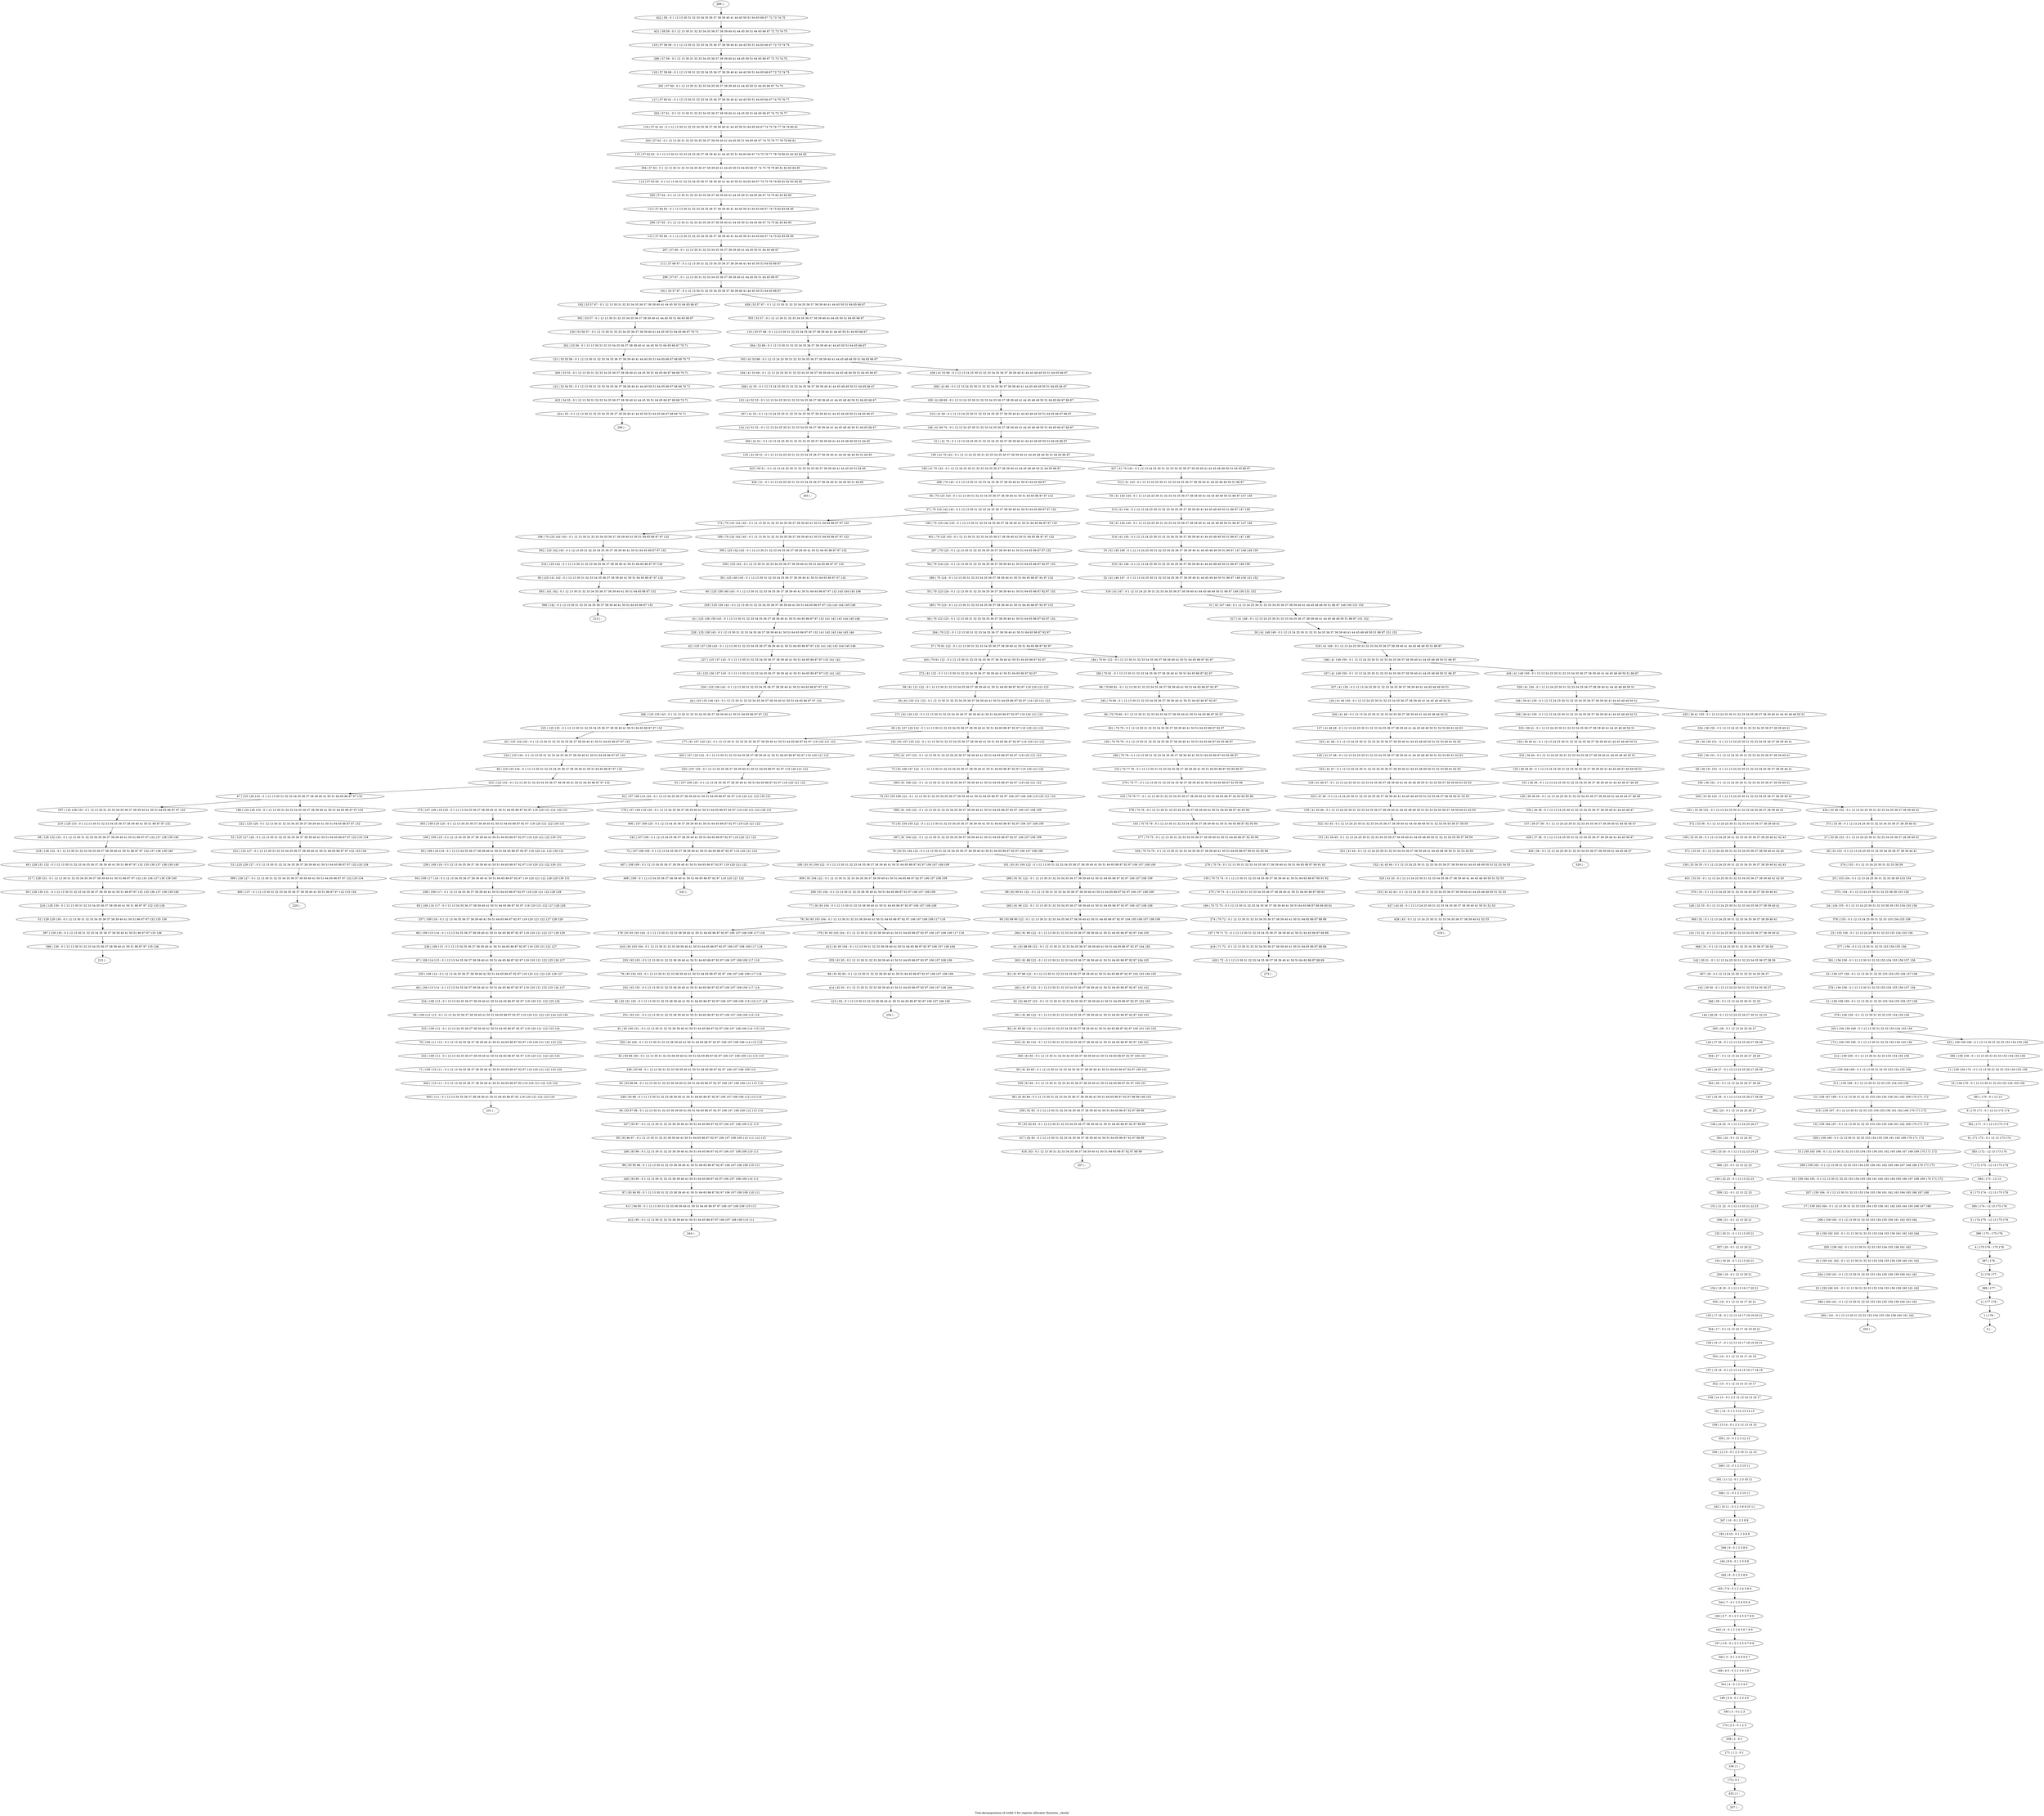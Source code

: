 digraph G {
graph [label="Tree-decomposition of width 3 for register allocator (function _check)"]
0[label="0 | : "];
1[label="1 | 178 : "];
2[label="2 | 177 178 : "];
3[label="3 | 176 177 : "];
4[label="4 | 175 176 : 175 176 "];
5[label="5 | 174 175 : 12 13 175 176 "];
6[label="6 | 173 174 : 12 13 175 176 "];
7[label="7 | 172 173 : 12 13 173 174 "];
8[label="8 | 171 172 : 0 1 12 13 173 174 "];
9[label="9 | 170 171 : 0 1 12 13 173 174 "];
10[label="10 | 156 170 : 0 1 12 13 30 31 32 33 153 154 155 156 "];
11[label="11 | 156 159 170 : 0 1 12 13 30 31 32 33 153 154 155 156 "];
12[label="12 | 159 168 169 : 0 1 12 13 30 31 32 33 153 154 155 156 "];
13[label="13 | 159 167 168 : 0 1 12 13 30 31 32 33 153 154 155 156 161 162 169 170 171 172 "];
14[label="14 | 159 166 167 : 0 1 12 13 30 31 32 33 153 154 155 156 161 162 169 170 171 172 "];
15[label="15 | 159 165 166 : 0 1 12 13 30 31 32 33 153 154 155 156 161 162 165 166 167 168 169 170 171 172 "];
16[label="16 | 159 164 165 : 0 1 12 13 30 31 32 33 153 154 155 156 161 162 163 164 165 166 167 168 169 170 171 172 "];
17[label="17 | 159 163 164 : 0 1 12 13 30 31 32 33 153 154 155 156 161 162 163 164 165 166 167 168 "];
18[label="18 | 159 162 163 : 0 1 12 13 30 31 32 33 153 154 155 156 161 162 163 164 "];
19[label="19 | 159 161 162 : 0 1 12 13 30 31 32 33 153 154 155 156 159 160 161 162 "];
20[label="20 | 159 160 161 : 0 1 12 13 30 31 32 33 153 154 155 156 159 160 161 162 "];
21[label="21 | 156 158 159 : 0 1 12 13 30 31 32 33 153 154 155 156 157 158 "];
22[label="22 | 156 157 158 : 0 1 12 13 30 31 32 33 153 154 155 156 157 158 "];
23[label="23 | 155 156 : 0 1 12 13 24 25 30 31 32 33 153 154 155 156 "];
24[label="24 | 154 155 : 0 1 12 13 24 25 30 31 32 33 38 39 153 154 155 156 "];
25[label="25 | 153 154 : 0 1 12 13 24 25 30 31 32 33 38 39 153 154 "];
26[label="26 | 33 153 : 0 1 12 13 24 25 30 31 32 33 34 35 36 37 38 39 40 41 "];
27[label="27 | 33 36 153 : 0 1 12 13 24 25 30 31 32 33 34 35 36 37 38 39 40 41 "];
28[label="28 | 36 151 152 : 0 1 12 13 24 25 30 31 32 33 34 35 36 37 38 39 40 41 "];
29[label="29 | 36 150 151 : 0 1 12 13 24 25 30 31 32 33 34 35 36 37 38 39 40 41 "];
30[label="30 | 41 148 149 : 0 1 12 13 24 25 30 31 32 33 34 35 36 37 38 39 40 41 44 45 48 49 50 51 86 87 151 152 "];
31[label="31 | 41 147 148 : 0 1 12 13 24 25 30 31 32 33 34 35 36 37 38 39 40 41 44 45 48 49 50 51 86 87 149 150 151 152 "];
32[label="32 | 41 146 147 : 0 1 12 13 24 25 30 31 32 33 34 35 36 37 38 39 40 41 44 45 48 49 50 51 86 87 149 150 151 152 "];
33[label="33 | 41 145 146 : 0 1 12 13 24 25 30 31 32 33 34 35 36 37 38 39 40 41 44 45 48 49 50 51 86 87 147 148 149 150 "];
34[label="34 | 41 144 145 : 0 1 12 13 24 25 30 31 32 33 34 35 36 37 38 39 40 41 44 45 48 49 50 51 86 87 147 148 "];
35[label="35 | 41 143 144 : 0 1 12 13 24 25 30 31 32 33 34 35 36 37 38 39 40 41 44 45 48 49 50 51 86 87 147 148 "];
36[label="36 | 70 125 143 : 0 1 12 13 30 31 32 33 34 35 36 37 38 39 40 41 50 51 64 65 86 87 97 132 "];
37[label="37 | 70 125 142 143 : 0 1 12 13 30 31 32 33 34 35 36 37 38 39 40 41 50 51 64 65 86 87 97 132 "];
38[label="38 | 125 141 142 : 0 1 12 13 30 31 32 33 34 35 36 37 38 39 40 41 50 51 64 65 86 87 97 132 "];
39[label="39 | 125 140 143 : 0 1 12 13 30 31 32 33 34 35 36 37 38 39 40 41 50 51 64 65 86 87 97 132 "];
40[label="40 | 125 139 140 143 : 0 1 12 13 30 31 32 33 34 35 36 37 38 39 40 41 50 51 64 65 86 87 97 132 143 144 145 146 "];
41[label="41 | 125 138 139 143 : 0 1 12 13 30 31 32 33 34 35 36 37 38 39 40 41 50 51 64 65 86 87 97 132 141 142 143 144 145 146 "];
42[label="42 | 125 137 138 143 : 0 1 12 13 30 31 32 33 34 35 36 37 38 39 40 41 50 51 64 65 86 87 97 132 141 142 143 144 145 146 "];
43[label="43 | 125 136 137 143 : 0 1 12 13 30 31 32 33 34 35 36 37 38 39 40 41 50 51 64 65 86 87 97 132 141 142 "];
44[label="44 | 125 135 136 143 : 0 1 12 13 30 31 32 33 34 35 36 37 38 39 40 41 50 51 64 65 86 87 97 132 "];
45[label="45 | 125 134 135 : 0 1 12 13 30 31 32 33 34 35 36 37 38 39 40 41 50 51 64 65 86 87 97 132 "];
46[label="46 | 125 133 134 : 0 1 12 13 30 31 32 33 34 35 36 37 38 39 40 41 50 51 64 65 86 87 97 132 "];
47[label="47 | 125 128 133 : 0 1 12 13 30 31 32 33 34 35 36 37 38 39 40 41 50 51 64 65 86 87 97 132 "];
48[label="48 | 128 132 133 : 0 1 12 13 30 31 32 33 34 35 36 37 38 39 40 41 50 51 86 87 97 132 137 138 139 140 "];
49[label="49 | 128 131 132 : 0 1 12 13 30 31 32 33 34 35 36 37 38 39 40 41 50 51 86 87 97 132 135 136 137 138 139 140 "];
50[label="50 | 128 130 131 : 0 1 12 13 30 31 32 33 34 35 36 37 38 39 40 41 50 51 86 87 97 132 135 136 137 138 139 140 "];
51[label="51 | 128 129 130 : 0 1 12 13 30 31 32 33 34 35 36 37 38 39 40 41 50 51 86 87 97 132 135 136 "];
52[label="52 | 125 127 128 : 0 1 12 13 30 31 32 33 34 35 36 37 38 39 40 41 50 51 64 65 86 87 97 132 133 134 "];
53[label="53 | 125 126 127 : 0 1 12 13 30 31 32 33 34 35 36 37 38 39 40 41 50 51 64 65 86 87 97 132 133 134 "];
54[label="54 | 70 124 125 : 0 1 12 13 30 31 32 33 34 35 36 37 38 39 40 41 50 51 64 65 86 87 92 97 132 "];
55[label="55 | 70 123 124 : 0 1 12 13 30 31 32 33 34 35 36 37 38 39 40 41 50 51 64 65 86 87 92 97 132 "];
56[label="56 | 70 122 123 : 0 1 12 13 30 31 32 33 34 35 36 37 38 39 40 41 50 51 64 65 86 87 92 97 132 "];
57[label="57 | 70 81 122 : 0 1 12 13 30 31 32 33 34 35 36 37 38 39 40 41 50 51 64 65 86 87 92 97 "];
58[label="58 | 81 121 122 : 0 1 12 13 30 31 32 33 34 35 36 37 38 39 40 41 50 51 64 65 86 87 92 97 119 120 121 122 "];
59[label="59 | 81 120 121 122 : 0 1 12 13 30 31 32 33 34 35 36 37 38 39 40 41 50 51 64 65 86 87 92 97 119 120 121 122 "];
60[label="60 | 81 107 120 122 : 0 1 12 13 30 31 32 33 34 35 36 37 38 39 40 41 50 51 64 65 86 87 92 97 119 120 121 122 "];
61[label="61 | 107 109 120 : 0 1 12 13 34 35 36 37 38 39 40 41 50 51 64 65 86 87 92 97 119 120 121 122 "];
62[label="62 | 107 109 119 120 : 0 1 12 13 34 35 36 37 38 39 40 41 50 51 64 65 86 87 92 97 119 120 121 122 130 131 "];
63[label="63 | 109 118 119 : 0 1 12 13 34 35 36 37 38 39 40 41 50 51 64 65 86 87 92 97 119 120 121 122 130 131 "];
64[label="64 | 109 117 118 : 0 1 12 13 34 35 36 37 38 39 40 41 50 51 64 65 86 87 92 97 119 120 121 122 128 129 130 131 "];
65[label="65 | 109 116 117 : 0 1 12 13 34 35 36 37 38 39 40 41 50 51 64 65 86 87 92 97 119 120 121 122 127 128 129 "];
66[label="66 | 109 115 116 : 0 1 12 13 34 35 36 37 38 39 40 41 50 51 64 65 86 87 92 97 119 120 121 122 127 128 129 "];
67[label="67 | 109 114 115 : 0 1 12 13 34 35 36 37 38 39 40 41 50 51 64 65 86 87 92 97 119 120 121 122 125 126 127 "];
68[label="68 | 109 113 114 : 0 1 12 13 34 35 36 37 38 39 40 41 50 51 64 65 86 87 92 97 119 120 121 122 125 126 127 "];
69[label="69 | 109 112 113 : 0 1 12 13 34 35 36 37 38 39 40 41 50 51 64 65 86 87 92 97 119 120 121 122 123 124 125 126 "];
70[label="70 | 109 111 112 : 0 1 12 13 34 35 36 37 38 39 40 41 50 51 64 65 86 87 92 97 119 120 121 122 123 124 "];
71[label="71 | 109 110 111 : 0 1 12 13 34 35 36 37 38 39 40 41 50 51 64 65 86 87 92 97 119 120 121 122 123 124 "];
72[label="72 | 107 108 109 : 0 1 12 13 34 35 36 37 38 39 40 41 50 51 64 65 86 87 92 97 119 120 121 122 "];
73[label="73 | 81 106 107 122 : 0 1 12 13 30 31 32 33 34 35 36 37 38 39 40 41 50 51 64 65 86 87 92 97 119 120 121 122 "];
74[label="74 | 81 105 106 122 : 0 1 12 13 30 31 32 33 34 35 36 37 38 39 40 41 50 51 64 65 86 87 92 97 106 107 108 109 119 120 121 122 "];
75[label="75 | 81 104 105 122 : 0 1 12 13 30 31 32 33 34 35 36 37 38 39 40 41 50 51 64 65 86 87 92 97 106 107 108 109 "];
76[label="76 | 81 91 104 122 : 0 1 12 13 30 31 32 33 34 35 36 37 38 39 40 41 50 51 64 65 86 87 92 97 106 107 108 109 "];
77[label="77 | 91 93 104 : 0 1 12 13 30 31 32 33 38 39 40 41 50 51 64 65 86 87 92 97 106 107 108 109 "];
78[label="78 | 91 93 103 104 : 0 1 12 13 30 31 32 33 38 39 40 41 50 51 64 65 86 87 92 97 106 107 108 109 117 118 "];
79[label="79 | 93 102 103 : 0 1 12 13 30 31 32 33 38 39 40 41 50 51 64 65 86 87 92 97 106 107 108 109 117 118 "];
80[label="80 | 93 101 102 : 0 1 12 13 30 31 32 33 38 39 40 41 50 51 64 65 86 87 92 97 106 107 108 109 115 116 117 118 "];
81[label="81 | 93 100 101 : 0 1 12 13 30 31 32 33 38 39 40 41 50 51 64 65 86 87 92 97 106 107 108 109 114 115 116 "];
82[label="82 | 93 99 100 : 0 1 12 13 30 31 32 33 38 39 40 41 50 51 64 65 86 87 92 97 106 107 108 109 114 115 116 "];
83[label="83 | 93 98 99 : 0 1 12 13 30 31 32 33 38 39 40 41 50 51 64 65 86 87 92 97 106 107 108 109 112 113 114 "];
84[label="84 | 93 97 98 : 0 1 12 13 30 31 32 33 38 39 40 41 50 51 64 65 86 87 92 97 106 107 108 109 112 113 114 "];
85[label="85 | 93 96 97 : 0 1 12 13 30 31 32 33 38 39 40 41 50 51 64 65 86 87 92 97 106 107 108 109 110 111 112 113 "];
86[label="86 | 93 95 96 : 0 1 12 13 30 31 32 33 38 39 40 41 50 51 64 65 86 87 92 97 106 107 108 109 110 111 "];
87[label="87 | 93 94 95 : 0 1 12 13 30 31 32 33 38 39 40 41 50 51 64 65 86 87 92 97 106 107 108 109 110 111 "];
88[label="88 | 91 92 93 : 0 1 12 13 30 31 32 33 38 39 40 41 50 51 64 65 86 87 92 97 106 107 108 109 "];
89[label="89 | 81 90 91 122 : 0 1 12 13 30 31 32 33 34 35 36 37 38 39 40 41 50 51 64 65 86 87 92 97 106 107 108 109 "];
90[label="90 | 81 89 90 122 : 0 1 12 13 30 31 32 33 34 35 36 37 38 39 40 41 50 51 64 65 86 87 92 97 104 105 106 107 108 109 "];
91[label="91 | 81 88 89 122 : 0 1 12 13 30 31 32 33 34 35 36 37 38 39 40 41 50 51 64 65 86 87 92 97 104 105 "];
92[label="92 | 81 87 88 122 : 0 1 12 13 30 31 32 33 34 35 36 37 38 39 40 41 50 51 64 65 86 87 92 97 102 103 104 105 "];
93[label="93 | 81 86 87 122 : 0 1 12 13 30 31 32 33 34 35 36 37 38 39 40 41 50 51 64 65 86 87 92 97 102 103 "];
94[label="94 | 81 85 86 122 : 0 1 12 13 30 31 32 33 34 35 36 37 38 39 40 41 50 51 64 65 86 87 92 97 100 101 102 103 "];
95[label="95 | 81 84 85 : 0 1 12 13 30 31 32 33 34 35 36 37 38 39 40 41 50 51 64 65 86 87 92 97 100 101 "];
96[label="96 | 81 83 84 : 0 1 12 13 30 31 32 33 34 35 36 37 38 39 40 41 50 51 64 65 86 87 92 97 98 99 100 101 "];
97[label="97 | 81 82 83 : 0 1 12 13 30 31 32 33 34 35 36 37 38 39 40 41 50 51 64 65 86 87 92 97 98 99 "];
98[label="98 | 70 80 81 : 0 1 12 13 30 31 32 33 34 35 36 37 38 39 40 41 50 51 64 65 86 87 92 97 "];
99[label="99 | 70 79 80 : 0 1 12 13 30 31 32 33 34 35 36 37 38 39 40 41 50 51 64 65 86 87 92 97 "];
100[label="100 | 70 78 79 : 0 1 12 13 30 31 32 33 34 35 36 37 38 39 40 41 50 51 64 65 86 87 92 95 96 97 "];
101[label="101 | 70 77 78 : 0 1 12 13 30 31 32 33 34 35 36 37 38 39 40 41 50 51 64 65 86 87 92 95 96 97 "];
102[label="102 | 70 76 77 : 0 1 12 13 30 31 32 33 34 35 36 37 38 39 40 41 50 51 64 65 86 87 92 93 94 95 96 "];
103[label="103 | 70 75 76 : 0 1 12 13 30 31 32 33 34 35 36 37 38 39 40 41 50 51 64 65 86 87 92 93 94 "];
104[label="104 | 70 74 75 : 0 1 12 13 30 31 32 33 34 35 36 37 38 39 40 41 50 51 64 65 86 87 90 91 92 93 94 "];
105[label="105 | 70 73 74 : 0 1 12 13 30 31 32 33 34 35 36 37 38 39 40 41 50 51 64 65 86 87 90 91 92 "];
106[label="106 | 70 72 73 : 0 1 12 13 30 31 32 33 34 35 36 37 38 39 40 41 50 51 64 65 86 87 88 89 90 91 "];
107[label="107 | 70 71 72 : 0 1 12 13 30 31 32 33 34 35 36 37 38 39 40 41 50 51 64 65 86 87 88 89 "];
108[label="108 | 41 69 70 : 0 1 12 13 24 25 30 31 32 33 34 35 36 37 38 39 40 41 44 45 48 49 50 51 64 65 66 67 86 87 "];
109[label="109 | 41 68 69 : 0 1 12 13 24 25 30 31 32 33 34 35 36 37 38 39 40 41 44 45 48 49 50 51 64 65 66 67 86 87 "];
110[label="110 | 53 57 68 : 0 1 12 13 30 31 32 33 34 35 36 37 38 39 40 41 44 45 50 51 64 65 66 67 "];
111[label="111 | 57 66 67 : 0 1 12 13 30 31 32 33 34 35 36 37 38 39 40 41 44 45 50 51 64 65 66 67 "];
112[label="112 | 57 65 66 : 0 1 12 13 30 31 32 33 34 35 36 37 38 39 40 41 44 45 50 51 64 65 66 67 74 75 82 83 84 85 "];
113[label="113 | 57 64 65 : 0 1 12 13 30 31 32 33 34 35 36 37 38 39 40 41 44 45 50 51 64 65 66 67 74 75 82 83 84 85 "];
114[label="114 | 57 63 64 : 0 1 12 13 30 31 32 33 34 35 36 37 38 39 40 41 44 45 50 51 64 65 66 67 74 75 78 79 80 81 82 83 84 85 "];
115[label="115 | 57 62 63 : 0 1 12 13 30 31 32 33 34 35 36 37 38 39 40 41 44 45 50 51 64 65 66 67 74 75 76 77 78 79 80 81 82 83 84 85 "];
116[label="116 | 57 61 62 : 0 1 12 13 30 31 32 33 34 35 36 37 38 39 40 41 44 45 50 51 64 65 66 67 74 75 76 77 78 79 80 81 "];
117[label="117 | 57 60 61 : 0 1 12 13 30 31 32 33 34 35 36 37 38 39 40 41 44 45 50 51 64 65 66 67 74 75 76 77 "];
118[label="118 | 57 59 60 : 0 1 12 13 30 31 32 33 34 35 36 37 38 39 40 41 44 45 50 51 64 65 66 67 72 73 74 75 "];
119[label="119 | 57 58 59 : 0 1 12 13 30 31 32 33 34 35 36 37 38 39 40 41 44 45 50 51 64 65 66 67 72 73 74 75 "];
120[label="120 | 53 56 57 : 0 1 12 13 30 31 32 33 34 35 36 37 38 39 40 41 44 45 50 51 64 65 66 67 70 71 "];
121[label="121 | 53 55 56 : 0 1 12 13 30 31 32 33 34 35 36 37 38 39 40 41 44 45 50 51 64 65 66 67 68 69 70 71 "];
122[label="122 | 53 54 55 : 0 1 12 13 30 31 32 33 34 35 36 37 38 39 40 41 44 45 50 51 64 65 66 67 68 69 70 71 "];
123[label="123 | 41 52 53 : 0 1 12 13 24 25 30 31 32 33 34 35 36 37 38 39 40 41 44 45 48 49 50 51 64 65 66 67 "];
124[label="124 | 41 51 52 : 0 1 12 13 24 25 30 31 32 33 34 35 36 37 38 39 40 41 44 45 48 49 50 51 64 65 66 67 "];
125[label="125 | 41 50 51 : 0 1 12 13 24 25 30 31 32 33 34 35 36 37 38 39 40 41 44 45 48 49 50 51 64 65 "];
126[label="126 | 41 49 150 : 0 1 12 13 24 25 30 31 32 33 34 35 36 37 38 39 40 41 44 45 48 49 50 51 "];
127[label="127 | 41 48 49 : 0 1 12 13 24 25 30 31 32 33 34 35 36 37 38 39 40 41 44 45 48 49 50 51 52 53 60 61 62 63 "];
128[label="128 | 41 47 48 : 0 1 12 13 24 25 30 31 32 33 34 35 36 37 38 39 40 41 44 45 48 49 50 51 52 53 60 61 62 63 "];
129[label="129 | 41 46 47 : 0 1 12 13 24 25 30 31 32 33 34 35 36 37 38 39 40 41 44 45 48 49 50 51 52 53 56 57 58 59 60 61 62 63 "];
130[label="130 | 41 45 46 : 0 1 12 13 24 25 30 31 32 33 34 35 36 37 38 39 40 41 44 45 48 49 50 51 52 53 54 55 56 57 58 59 60 61 62 63 "];
131[label="131 | 41 44 45 : 0 1 12 13 24 25 30 31 32 33 34 35 36 37 38 39 40 41 44 45 48 49 50 51 52 53 54 55 56 57 58 59 "];
132[label="132 | 41 43 44 : 0 1 12 13 24 25 30 31 32 33 34 35 36 37 38 39 40 41 44 45 48 49 50 51 52 53 54 55 "];
133[label="133 | 41 42 43 : 0 1 12 13 24 25 30 31 32 33 34 35 36 37 38 39 40 41 44 45 48 49 50 51 52 53 "];
134[label="134 | 36 40 41 : 0 1 12 13 24 25 30 31 32 33 34 35 36 37 38 39 40 41 44 45 48 49 50 51 "];
135[label="135 | 36 39 40 : 0 1 12 13 24 25 30 31 32 33 34 35 36 37 38 39 40 41 44 45 46 47 48 49 50 51 "];
136[label="136 | 36 38 39 : 0 1 12 13 24 25 30 31 32 33 34 35 36 37 38 39 40 41 44 45 46 47 48 49 "];
137[label="137 | 36 37 38 : 0 1 12 13 24 25 30 31 32 33 34 35 36 37 38 39 40 41 44 45 46 47 "];
138[label="138 | 33 35 36 : 0 1 12 13 24 25 30 31 32 33 34 35 36 37 38 39 40 41 42 43 "];
139[label="139 | 33 34 35 : 0 1 12 13 24 25 30 31 32 33 34 35 36 37 38 39 40 41 42 43 "];
140[label="140 | 32 33 : 0 1 12 13 24 25 30 31 32 33 34 35 36 37 38 39 40 41 "];
141[label="141 | 31 32 : 0 1 12 13 24 25 30 31 32 33 34 35 36 37 38 39 40 41 "];
142[label="142 | 30 31 : 0 1 12 13 24 25 30 31 32 33 34 35 36 37 38 39 "];
143[label="143 | 29 30 : 0 1 12 13 24 25 30 31 32 33 34 35 36 37 "];
144[label="144 | 28 29 : 0 1 12 13 24 25 26 27 30 31 32 33 "];
145[label="145 | 27 28 : 0 1 12 13 24 25 26 27 28 29 "];
146[label="146 | 26 27 : 0 1 12 13 24 25 26 27 28 29 "];
147[label="147 | 25 26 : 0 1 12 13 24 25 26 27 28 29 "];
148[label="148 | 24 25 : 0 1 12 13 24 25 26 27 "];
149[label="149 | 23 24 : 0 1 12 13 22 23 24 25 "];
150[label="150 | 22 23 : 0 1 12 13 22 23 "];
151[label="151 | 21 22 : 0 1 12 13 20 21 22 23 "];
152[label="152 | 20 21 : 0 1 12 13 20 21 "];
153[label="153 | 19 20 : 0 1 12 13 20 21 "];
154[label="154 | 18 19 : 0 1 12 13 16 17 20 21 "];
155[label="155 | 17 18 : 0 1 12 13 16 17 18 19 20 21 "];
156[label="156 | 16 17 : 0 1 12 13 16 17 18 19 20 21 "];
157[label="157 | 15 16 : 0 1 12 13 14 15 16 17 18 19 "];
158[label="158 | 14 15 : 0 1 2 3 12 13 14 15 16 17 "];
159[label="159 | 13 14 : 0 1 2 3 12 13 14 15 "];
160[label="160 | 12 13 : 0 1 2 3 10 11 12 13 "];
161[label="161 | 11 12 : 0 1 2 3 10 11 "];
162[label="162 | 10 11 : 0 1 2 3 8 9 10 11 "];
163[label="163 | 9 10 : 0 1 2 3 8 9 "];
164[label="164 | 8 9 : 0 1 2 3 8 9 "];
165[label="165 | 7 8 : 0 1 2 3 4 5 8 9 "];
166[label="166 | 6 7 : 0 1 2 3 4 5 6 7 8 9 "];
167[label="167 | 5 6 : 0 1 2 3 4 5 6 7 8 9 "];
168[label="168 | 4 5 : 0 1 2 3 4 5 6 7 "];
169[label="169 | 3 4 : 0 1 2 3 4 5 "];
170[label="170 | 2 3 : 0 1 2 3 "];
171[label="171 | 1 2 : 0 1 "];
172[label="172 | 0 1 : "];
173[label="173 | 156 159 169 : 0 1 12 13 30 31 32 33 153 154 155 156 "];
174[label="174 | 70 125 142 143 : 0 1 12 13 30 31 32 33 34 35 36 37 38 39 40 41 50 51 64 65 86 87 97 132 "];
175[label="175 | 107 109 119 120 : 0 1 12 13 34 35 36 37 38 39 40 41 50 51 64 65 86 87 92 97 119 120 121 122 130 131 "];
176[label="176 | 107 109 119 120 : 0 1 12 13 34 35 36 37 38 39 40 41 50 51 64 65 86 87 92 97 119 120 121 122 130 131 "];
177[label="177 | 81 107 120 122 : 0 1 12 13 30 31 32 33 34 35 36 37 38 39 40 41 50 51 64 65 86 87 92 97 119 120 121 122 "];
178[label="178 | 91 93 103 104 : 0 1 12 13 30 31 32 33 38 39 40 41 50 51 64 65 86 87 92 97 106 107 108 109 117 118 "];
179[label="179 | 91 93 103 104 : 0 1 12 13 30 31 32 33 38 39 40 41 50 51 64 65 86 87 92 97 106 107 108 109 117 118 "];
180[label="180 | 81 91 104 122 : 0 1 12 13 30 31 32 33 34 35 36 37 38 39 40 41 50 51 64 65 86 87 92 97 106 107 108 109 "];
181[label="181 | 81 91 104 122 : 0 1 12 13 30 31 32 33 34 35 36 37 38 39 40 41 50 51 64 65 86 87 92 97 106 107 108 109 "];
182[label="182 | 81 107 120 122 : 0 1 12 13 30 31 32 33 34 35 36 37 38 39 40 41 50 51 64 65 86 87 92 97 119 120 121 122 "];
183[label="183 | 70 81 122 : 0 1 12 13 30 31 32 33 34 35 36 37 38 39 40 41 50 51 64 65 86 87 92 97 "];
184[label="184 | 70 81 122 : 0 1 12 13 30 31 32 33 34 35 36 37 38 39 40 41 50 51 64 65 86 87 92 97 "];
185[label="185 | 70 125 142 143 : 0 1 12 13 30 31 32 33 34 35 36 37 38 39 40 41 50 51 64 65 86 87 97 132 "];
186[label="186 | 70 125 142 143 : 0 1 12 13 30 31 32 33 34 35 36 37 38 39 40 41 50 51 64 65 86 87 97 132 "];
187[label="187 | 125 128 133 : 0 1 12 13 30 31 32 33 34 35 36 37 38 39 40 41 50 51 64 65 86 87 97 132 "];
188[label="188 | 125 128 133 : 0 1 12 13 30 31 32 33 34 35 36 37 38 39 40 41 50 51 64 65 86 87 97 132 "];
189[label="189 | 70 125 142 143 : 0 1 12 13 30 31 32 33 34 35 36 37 38 39 40 41 50 51 64 65 86 87 97 132 "];
190[label="190 | 41 70 143 : 0 1 12 13 24 25 30 31 32 33 34 35 36 37 38 39 40 41 44 45 48 49 50 51 64 65 86 87 "];
191[label="191 | 53 57 67 : 0 1 12 13 30 31 32 33 34 35 36 37 38 39 40 41 44 45 50 51 64 65 66 67 "];
192[label="192 | 53 57 67 : 0 1 12 13 30 31 32 33 34 35 36 37 38 39 40 41 44 45 50 51 64 65 66 67 "];
193[label="193 | 41 53 68 : 0 1 12 13 24 25 30 31 32 33 34 35 36 37 38 39 40 41 44 45 48 49 50 51 64 65 66 67 "];
194[label="194 | 41 53 68 : 0 1 12 13 24 25 30 31 32 33 34 35 36 37 38 39 40 41 44 45 48 49 50 51 64 65 66 67 "];
195[label="195 | 41 70 143 : 0 1 12 13 24 25 30 31 32 33 34 35 36 37 38 39 40 41 44 45 48 49 50 51 64 65 86 87 "];
196[label="196 | 41 149 150 : 0 1 12 13 24 25 30 31 32 33 34 35 36 37 38 39 40 41 44 45 48 49 50 51 86 87 "];
197[label="197 | 41 149 150 : 0 1 12 13 24 25 30 31 32 33 34 35 36 37 38 39 40 41 44 45 48 49 50 51 86 87 "];
198[label="198 | 36 41 150 : 0 1 12 13 24 25 30 31 32 33 34 35 36 37 38 39 40 41 44 45 48 49 50 51 "];
199[label="199 | 36 41 150 : 0 1 12 13 24 25 30 31 32 33 34 35 36 37 38 39 40 41 44 45 48 49 50 51 "];
200[label="200 | 33 36 152 : 0 1 12 13 24 25 30 31 32 33 34 35 36 37 38 39 40 41 "];
201[label="201 | 33 36 152 : 0 1 12 13 24 25 30 31 32 33 34 35 36 37 38 39 40 41 "];
202[label="202 | 156 159 169 : 0 1 12 13 30 31 32 33 153 154 155 156 "];
203[label="203 | : "];
204[label="204 | 159 161 : 0 1 12 13 30 31 32 33 153 154 155 156 159 160 161 162 "];
205[label="205 | 159 162 : 0 1 12 13 30 31 32 33 153 154 155 156 161 162 "];
206[label="206 | 159 163 : 0 1 12 13 30 31 32 33 153 154 155 156 161 162 163 164 "];
207[label="207 | 159 164 : 0 1 12 13 30 31 32 33 153 154 155 156 161 162 163 164 165 166 167 168 "];
208[label="208 | 159 165 : 0 1 12 13 30 31 32 33 153 154 155 156 161 162 165 166 167 168 169 170 171 172 "];
209[label="209 | 159 166 : 0 1 12 13 30 31 32 33 153 154 155 156 161 162 169 170 171 172 "];
210[label="210 | 159 167 : 0 1 12 13 30 31 32 33 153 154 155 156 161 162 169 170 171 172 "];
211[label="211 | 159 168 : 0 1 12 13 30 31 32 33 153 154 155 156 "];
212[label="212 | 159 169 : 0 1 12 13 30 31 32 33 153 154 155 156 "];
213[label="213 | : "];
214[label="214 | 125 142 : 0 1 12 13 30 31 32 33 34 35 36 37 38 39 40 41 50 51 64 65 86 87 97 132 "];
215[label="215 | : "];
216[label="216 | 128 130 : 0 1 12 13 30 31 32 33 34 35 36 37 38 39 40 41 50 51 86 87 97 132 135 136 "];
217[label="217 | 128 131 : 0 1 12 13 30 31 32 33 34 35 36 37 38 39 40 41 50 51 86 87 97 132 135 136 137 138 139 140 "];
218[label="218 | 128 132 : 0 1 12 13 30 31 32 33 34 35 36 37 38 39 40 41 50 51 86 87 97 132 137 138 139 140 "];
219[label="219 | 128 133 : 0 1 12 13 30 31 32 33 34 35 36 37 38 39 40 41 50 51 86 87 97 132 "];
220[label="220 | : "];
221[label="221 | 125 127 : 0 1 12 13 30 31 32 33 34 35 36 37 38 39 40 41 50 51 64 65 86 87 97 132 133 134 "];
222[label="222 | 125 128 : 0 1 12 13 30 31 32 33 34 35 36 37 38 39 40 41 50 51 64 65 86 87 97 132 "];
223[label="223 | 125 133 : 0 1 12 13 30 31 32 33 34 35 36 37 38 39 40 41 50 51 64 65 86 87 97 132 "];
224[label="224 | 125 134 : 0 1 12 13 30 31 32 33 34 35 36 37 38 39 40 41 50 51 64 65 86 87 97 132 "];
225[label="225 | 125 135 : 0 1 12 13 30 31 32 33 34 35 36 37 38 39 40 41 50 51 64 65 86 87 97 132 "];
226[label="226 | 125 136 143 : 0 1 12 13 30 31 32 33 34 35 36 37 38 39 40 41 50 51 64 65 86 87 97 132 "];
227[label="227 | 125 137 143 : 0 1 12 13 30 31 32 33 34 35 36 37 38 39 40 41 50 51 64 65 86 87 97 132 141 142 "];
228[label="228 | 125 138 143 : 0 1 12 13 30 31 32 33 34 35 36 37 38 39 40 41 50 51 64 65 86 87 97 132 141 142 143 144 145 146 "];
229[label="229 | 125 139 143 : 0 1 12 13 30 31 32 33 34 35 36 37 38 39 40 41 50 51 64 65 86 87 97 132 143 144 145 146 "];
230[label="230 | 125 143 : 0 1 12 13 30 31 32 33 34 35 36 37 38 39 40 41 50 51 64 65 86 87 97 132 "];
231[label="231 | : "];
232[label="232 | 109 111 : 0 1 12 13 34 35 36 37 38 39 40 41 50 51 64 65 86 87 92 97 119 120 121 122 123 124 "];
233[label="233 | 109 112 : 0 1 12 13 34 35 36 37 38 39 40 41 50 51 64 65 86 87 92 97 119 120 121 122 123 124 "];
234[label="234 | 109 113 : 0 1 12 13 34 35 36 37 38 39 40 41 50 51 64 65 86 87 92 97 119 120 121 122 125 126 "];
235[label="235 | 109 114 : 0 1 12 13 34 35 36 37 38 39 40 41 50 51 64 65 86 87 92 97 119 120 121 122 125 126 127 "];
236[label="236 | 109 115 : 0 1 12 13 34 35 36 37 38 39 40 41 50 51 64 65 86 87 92 97 119 120 121 122 127 "];
237[label="237 | 109 116 : 0 1 12 13 34 35 36 37 38 39 40 41 50 51 64 65 86 87 92 97 119 120 121 122 127 128 129 "];
238[label="238 | 109 117 : 0 1 12 13 34 35 36 37 38 39 40 41 50 51 64 65 86 87 92 97 119 120 121 122 128 129 "];
239[label="239 | 109 118 : 0 1 12 13 34 35 36 37 38 39 40 41 50 51 64 65 86 87 92 97 119 120 121 122 130 131 "];
240[label="240 | 109 119 : 0 1 12 13 34 35 36 37 38 39 40 41 50 51 64 65 86 87 92 97 119 120 121 122 130 131 "];
241[label="241 | : "];
242[label="242 | 107 109 : 0 1 12 13 34 35 36 37 38 39 40 41 50 51 64 65 86 87 92 97 119 120 121 122 "];
243[label="243 | 107 120 : 0 1 12 13 34 35 36 37 38 39 40 41 50 51 64 65 86 87 92 97 119 120 121 122 "];
244[label="244 | : "];
245[label="245 | 93 95 : 0 1 12 13 30 31 32 33 38 39 40 41 50 51 64 65 86 87 92 97 106 107 108 109 110 111 "];
246[label="246 | 93 96 : 0 1 12 13 30 31 32 33 38 39 40 41 50 51 64 65 86 87 92 97 106 107 108 109 110 111 "];
247[label="247 | 93 97 : 0 1 12 13 30 31 32 33 38 39 40 41 50 51 64 65 86 87 92 97 106 107 108 109 112 113 "];
248[label="248 | 93 98 : 0 1 12 13 30 31 32 33 38 39 40 41 50 51 64 65 86 87 92 97 106 107 108 109 112 113 114 "];
249[label="249 | 93 99 : 0 1 12 13 30 31 32 33 38 39 40 41 50 51 64 65 86 87 92 97 106 107 108 109 114 "];
250[label="250 | 93 100 : 0 1 12 13 30 31 32 33 38 39 40 41 50 51 64 65 86 87 92 97 106 107 108 109 114 115 116 "];
251[label="251 | 93 101 : 0 1 12 13 30 31 32 33 38 39 40 41 50 51 64 65 86 87 92 97 106 107 108 109 115 116 "];
252[label="252 | 93 102 : 0 1 12 13 30 31 32 33 38 39 40 41 50 51 64 65 86 87 92 97 106 107 108 109 117 118 "];
253[label="253 | 93 103 : 0 1 12 13 30 31 32 33 38 39 40 41 50 51 64 65 86 87 92 97 106 107 108 109 117 118 "];
254[label="254 | : "];
255[label="255 | 91 93 : 0 1 12 13 30 31 32 33 38 39 40 41 50 51 64 65 86 87 92 97 106 107 108 109 "];
256[label="256 | 91 104 : 0 1 12 13 30 31 32 33 38 39 40 41 50 51 64 65 86 87 92 97 106 107 108 109 "];
257[label="257 | : "];
258[label="258 | 81 83 : 0 1 12 13 30 31 32 33 34 35 36 37 38 39 40 41 50 51 64 65 86 87 92 97 98 99 "];
259[label="259 | 81 84 : 0 1 12 13 30 31 32 33 34 35 36 37 38 39 40 41 50 51 64 65 86 87 92 97 100 101 "];
260[label="260 | 81 85 : 0 1 12 13 30 31 32 33 34 35 36 37 38 39 40 41 50 51 64 65 86 87 92 97 100 101 "];
261[label="261 | 81 86 122 : 0 1 12 13 30 31 32 33 34 35 36 37 38 39 40 41 50 51 64 65 86 87 92 97 102 103 "];
262[label="262 | 81 87 122 : 0 1 12 13 30 31 32 33 34 35 36 37 38 39 40 41 50 51 64 65 86 87 92 97 102 103 "];
263[label="263 | 81 88 122 : 0 1 12 13 30 31 32 33 34 35 36 37 38 39 40 41 50 51 64 65 86 87 92 97 104 105 "];
264[label="264 | 81 89 122 : 0 1 12 13 30 31 32 33 34 35 36 37 38 39 40 41 50 51 64 65 86 87 92 97 104 105 "];
265[label="265 | 81 90 122 : 0 1 12 13 30 31 32 33 34 35 36 37 38 39 40 41 50 51 64 65 86 87 92 97 106 107 108 109 "];
266[label="266 | 81 91 122 : 0 1 12 13 30 31 32 33 34 35 36 37 38 39 40 41 50 51 64 65 86 87 92 97 106 107 108 109 "];
267[label="267 | 81 104 122 : 0 1 12 13 30 31 32 33 34 35 36 37 38 39 40 41 50 51 64 65 86 87 92 97 106 107 108 109 "];
268[label="268 | 81 105 122 : 0 1 12 13 30 31 32 33 34 35 36 37 38 39 40 41 50 51 64 65 86 87 92 97 106 107 108 109 "];
269[label="269 | 81 106 122 : 0 1 12 13 30 31 32 33 34 35 36 37 38 39 40 41 50 51 64 65 86 87 92 97 119 120 121 122 "];
270[label="270 | 81 107 122 : 0 1 12 13 30 31 32 33 34 35 36 37 38 39 40 41 50 51 64 65 86 87 92 97 119 120 121 122 "];
271[label="271 | 81 120 122 : 0 1 12 13 30 31 32 33 34 35 36 37 38 39 40 41 50 51 64 65 86 87 92 97 119 120 121 122 "];
272[label="272 | 81 122 : 0 1 12 13 30 31 32 33 34 35 36 37 38 39 40 41 50 51 64 65 86 87 92 97 "];
273[label="273 | : "];
274[label="274 | 70 72 : 0 1 12 13 30 31 32 33 34 35 36 37 38 39 40 41 50 51 64 65 86 87 88 89 "];
275[label="275 | 70 73 : 0 1 12 13 30 31 32 33 34 35 36 37 38 39 40 41 50 51 64 65 86 87 90 91 "];
276[label="276 | 70 74 : 0 1 12 13 30 31 32 33 34 35 36 37 38 39 40 41 50 51 64 65 86 87 90 91 92 "];
277[label="277 | 70 75 : 0 1 12 13 30 31 32 33 34 35 36 37 38 39 40 41 50 51 64 65 86 87 92 93 94 "];
278[label="278 | 70 76 : 0 1 12 13 30 31 32 33 34 35 36 37 38 39 40 41 50 51 64 65 86 87 92 93 94 "];
279[label="279 | 70 77 : 0 1 12 13 30 31 32 33 34 35 36 37 38 39 40 41 50 51 64 65 86 87 92 95 96 "];
280[label="280 | 70 78 : 0 1 12 13 30 31 32 33 34 35 36 37 38 39 40 41 50 51 64 65 86 87 92 95 96 97 "];
281[label="281 | 70 79 : 0 1 12 13 30 31 32 33 34 35 36 37 38 39 40 41 50 51 64 65 86 87 92 97 "];
282[label="282 | 70 80 : 0 1 12 13 30 31 32 33 34 35 36 37 38 39 40 41 50 51 64 65 86 87 92 97 "];
283[label="283 | 70 81 : 0 1 12 13 30 31 32 33 34 35 36 37 38 39 40 41 50 51 64 65 86 87 92 97 "];
284[label="284 | 70 122 : 0 1 12 13 30 31 32 33 34 35 36 37 38 39 40 41 50 51 64 65 86 87 92 97 "];
285[label="285 | 70 123 : 0 1 12 13 30 31 32 33 34 35 36 37 38 39 40 41 50 51 64 65 86 87 92 97 132 "];
286[label="286 | 70 124 : 0 1 12 13 30 31 32 33 34 35 36 37 38 39 40 41 50 51 64 65 86 87 92 97 132 "];
287[label="287 | 70 125 : 0 1 12 13 30 31 32 33 34 35 36 37 38 39 40 41 50 51 64 65 86 87 97 132 "];
288[label="288 | 70 143 : 0 1 12 13 30 31 32 33 34 35 36 37 38 39 40 41 50 51 64 65 86 87 "];
289[label="289 | : "];
290[label="290 | 57 59 : 0 1 12 13 30 31 32 33 34 35 36 37 38 39 40 41 44 45 50 51 64 65 66 67 72 73 74 75 "];
291[label="291 | 57 60 : 0 1 12 13 30 31 32 33 34 35 36 37 38 39 40 41 44 45 50 51 64 65 66 67 74 75 "];
292[label="292 | 57 61 : 0 1 12 13 30 31 32 33 34 35 36 37 38 39 40 41 44 45 50 51 64 65 66 67 74 75 76 77 "];
293[label="293 | 57 62 : 0 1 12 13 30 31 32 33 34 35 36 37 38 39 40 41 44 45 50 51 64 65 66 67 74 75 76 77 78 79 80 81 "];
294[label="294 | 57 63 : 0 1 12 13 30 31 32 33 34 35 36 37 38 39 40 41 44 45 50 51 64 65 66 67 74 75 78 79 80 81 82 83 84 85 "];
295[label="295 | 57 64 : 0 1 12 13 30 31 32 33 34 35 36 37 38 39 40 41 44 45 50 51 64 65 66 67 74 75 82 83 84 85 "];
296[label="296 | 57 65 : 0 1 12 13 30 31 32 33 34 35 36 37 38 39 40 41 44 45 50 51 64 65 66 67 74 75 82 83 84 85 "];
297[label="297 | 57 66 : 0 1 12 13 30 31 32 33 34 35 36 37 38 39 40 41 44 45 50 51 64 65 66 67 "];
298[label="298 | 57 67 : 0 1 12 13 30 31 32 33 34 35 36 37 38 39 40 41 44 45 50 51 64 65 66 67 "];
299[label="299 | : "];
300[label="300 | 53 55 : 0 1 12 13 30 31 32 33 34 35 36 37 38 39 40 41 44 45 50 51 64 65 66 67 68 69 70 71 "];
301[label="301 | 53 56 : 0 1 12 13 30 31 32 33 34 35 36 37 38 39 40 41 44 45 50 51 64 65 66 67 70 71 "];
302[label="302 | 53 57 : 0 1 12 13 30 31 32 33 34 35 36 37 38 39 40 41 44 45 50 51 64 65 66 67 "];
303[label="303 | 53 57 : 0 1 12 13 30 31 32 33 34 35 36 37 38 39 40 41 44 45 50 51 64 65 66 67 "];
304[label="304 | 53 68 : 0 1 12 13 30 31 32 33 34 35 36 37 38 39 40 41 44 45 50 51 64 65 66 67 "];
305[label="305 | : "];
306[label="306 | 41 51 : 0 1 12 13 24 25 30 31 32 33 34 35 36 37 38 39 40 41 44 45 48 49 50 51 64 65 "];
307[label="307 | 41 52 : 0 1 12 13 24 25 30 31 32 33 34 35 36 37 38 39 40 41 44 45 48 49 50 51 64 65 66 67 "];
308[label="308 | 41 53 : 0 1 12 13 24 25 30 31 32 33 34 35 36 37 38 39 40 41 44 45 48 49 50 51 64 65 66 67 "];
309[label="309 | 41 68 : 0 1 12 13 24 25 30 31 32 33 34 35 36 37 38 39 40 41 44 45 48 49 50 51 64 65 66 67 "];
310[label="310 | 41 69 : 0 1 12 13 24 25 30 31 32 33 34 35 36 37 38 39 40 41 44 45 48 49 50 51 64 65 66 67 86 87 "];
311[label="311 | 41 70 : 0 1 12 13 24 25 30 31 32 33 34 35 36 37 38 39 40 41 44 45 48 49 50 51 64 65 86 87 "];
312[label="312 | 41 143 : 0 1 12 13 24 25 30 31 32 33 34 35 36 37 38 39 40 41 44 45 48 49 50 51 86 87 "];
313[label="313 | 41 144 : 0 1 12 13 24 25 30 31 32 33 34 35 36 37 38 39 40 41 44 45 48 49 50 51 86 87 147 148 "];
314[label="314 | 41 145 : 0 1 12 13 24 25 30 31 32 33 34 35 36 37 38 39 40 41 44 45 48 49 50 51 86 87 147 148 "];
315[label="315 | 41 146 : 0 1 12 13 24 25 30 31 32 33 34 35 36 37 38 39 40 41 44 45 48 49 50 51 86 87 149 150 "];
316[label="316 | 41 147 : 0 1 12 13 24 25 30 31 32 33 34 35 36 37 38 39 40 41 44 45 48 49 50 51 86 87 149 150 151 152 "];
317[label="317 | 41 148 : 0 1 12 13 24 25 30 31 32 33 34 35 36 37 38 39 40 41 44 45 48 49 50 51 86 87 151 152 "];
318[label="318 | 41 149 : 0 1 12 13 24 25 30 31 32 33 34 35 36 37 38 39 40 41 44 45 48 49 50 51 86 87 "];
319[label="319 | : "];
320[label="320 | 41 43 : 0 1 12 13 24 25 30 31 32 33 34 35 36 37 38 39 40 41 44 45 48 49 50 51 52 53 "];
321[label="321 | 41 44 : 0 1 12 13 24 25 30 31 32 33 34 35 36 37 38 39 40 41 44 45 48 49 50 51 52 53 54 55 "];
322[label="322 | 41 45 : 0 1 12 13 24 25 30 31 32 33 34 35 36 37 38 39 40 41 44 45 48 49 50 51 52 53 54 55 56 57 58 59 "];
323[label="323 | 41 46 : 0 1 12 13 24 25 30 31 32 33 34 35 36 37 38 39 40 41 44 45 48 49 50 51 52 53 56 57 58 59 60 61 62 63 "];
324[label="324 | 41 47 : 0 1 12 13 24 25 30 31 32 33 34 35 36 37 38 39 40 41 44 45 48 49 50 51 52 53 60 61 62 63 "];
325[label="325 | 41 48 : 0 1 12 13 24 25 30 31 32 33 34 35 36 37 38 39 40 41 44 45 48 49 50 51 52 53 60 61 62 63 "];
326[label="326 | 41 49 : 0 1 12 13 24 25 30 31 32 33 34 35 36 37 38 39 40 41 44 45 48 49 50 51 "];
327[label="327 | 41 150 : 0 1 12 13 24 25 30 31 32 33 34 35 36 37 38 39 40 41 44 45 48 49 50 51 "];
328[label="328 | 41 150 : 0 1 12 13 24 25 30 31 32 33 34 35 36 37 38 39 40 41 44 45 48 49 50 51 "];
329[label="329 | : "];
330[label="330 | 36 38 : 0 1 12 13 24 25 30 31 32 33 34 35 36 37 38 39 40 41 44 45 46 47 "];
331[label="331 | 36 39 : 0 1 12 13 24 25 30 31 32 33 34 35 36 37 38 39 40 41 44 45 46 47 48 49 "];
332[label="332 | 36 40 : 0 1 12 13 24 25 30 31 32 33 34 35 36 37 38 39 40 41 44 45 48 49 50 51 "];
333[label="333 | 36 41 : 0 1 12 13 24 25 30 31 32 33 34 35 36 37 38 39 40 41 44 45 48 49 50 51 "];
334[label="334 | 36 150 : 0 1 12 13 24 25 30 31 32 33 34 35 36 37 38 39 40 41 "];
335[label="335 | 36 151 : 0 1 12 13 24 25 30 31 32 33 34 35 36 37 38 39 40 41 "];
336[label="336 | 36 152 : 0 1 12 13 24 25 30 31 32 33 34 35 36 37 38 39 40 41 "];
337[label="337 | : "];
338[label="338 | 1 : "];
339[label="339 | 2 : 0 1 "];
340[label="340 | 3 : 0 1 2 3 "];
341[label="341 | 4 : 0 1 2 3 4 5 "];
342[label="342 | 5 : 0 1 2 3 4 5 6 7 "];
343[label="343 | 6 : 0 1 2 3 4 5 6 7 8 9 "];
344[label="344 | 7 : 0 1 2 3 4 5 8 9 "];
345[label="345 | 8 : 0 1 2 3 8 9 "];
346[label="346 | 9 : 0 1 2 3 8 9 "];
347[label="347 | 10 : 0 1 2 3 8 9 "];
348[label="348 | 11 : 0 1 2 3 10 11 "];
349[label="349 | 12 : 0 1 2 3 10 11 "];
350[label="350 | 13 : 0 1 2 3 12 13 "];
351[label="351 | 14 : 0 1 2 3 12 13 14 15 "];
352[label="352 | 15 : 0 1 12 13 14 15 16 17 "];
353[label="353 | 16 : 0 1 12 13 16 17 18 19 "];
354[label="354 | 17 : 0 1 12 13 16 17 18 19 20 21 "];
355[label="355 | 18 : 0 1 12 13 16 17 20 21 "];
356[label="356 | 19 : 0 1 12 13 20 21 "];
357[label="357 | 20 : 0 1 12 13 20 21 "];
358[label="358 | 21 : 0 1 12 13 20 21 "];
359[label="359 | 22 : 0 1 12 13 22 23 "];
360[label="360 | 23 : 0 1 12 13 22 23 "];
361[label="361 | 24 : 0 1 12 13 24 25 "];
362[label="362 | 25 : 0 1 12 13 24 25 26 27 "];
363[label="363 | 26 : 0 1 12 13 24 25 26 27 28 29 "];
364[label="364 | 27 : 0 1 12 13 24 25 26 27 28 29 "];
365[label="365 | 28 : 0 1 12 13 24 25 26 27 "];
366[label="366 | 29 : 0 1 12 13 24 25 30 31 32 33 "];
367[label="367 | 30 : 0 1 12 13 24 25 30 31 32 33 34 35 36 37 "];
368[label="368 | 31 : 0 1 12 13 24 25 30 31 32 33 34 35 36 37 38 39 "];
369[label="369 | 32 : 0 1 12 13 24 25 30 31 32 33 34 35 36 37 38 39 40 41 "];
370[label="370 | 33 : 0 1 12 13 24 25 30 31 32 33 34 35 36 37 38 39 40 41 "];
371[label="371 | 33 35 : 0 1 12 13 24 25 30 31 32 33 34 35 36 37 38 39 40 41 42 43 "];
372[label="372 | 33 36 : 0 1 12 13 24 25 30 31 32 33 34 35 36 37 38 39 40 41 "];
373[label="373 | 33 36 : 0 1 12 13 24 25 30 31 32 33 34 35 36 37 38 39 40 41 "];
374[label="374 | 153 : 0 1 12 13 24 25 30 31 32 33 38 39 "];
375[label="375 | 154 : 0 1 12 13 24 25 30 31 32 33 38 39 153 154 "];
376[label="376 | 155 : 0 1 12 13 24 25 30 31 32 33 153 154 155 156 "];
377[label="377 | 156 : 0 1 12 13 30 31 32 33 153 154 155 156 "];
378[label="378 | 156 158 : 0 1 12 13 30 31 32 33 153 154 155 156 157 158 "];
379[label="379 | 156 159 : 0 1 12 13 30 31 32 33 153 154 155 156 "];
380[label="380 | 156 159 : 0 1 12 13 30 31 32 33 153 154 155 156 "];
381[label="381 | 170 : 0 1 12 13 "];
382[label="382 | 171 : 0 1 12 13 173 174 "];
383[label="383 | 172 : 12 13 173 174 "];
384[label="384 | 173 : 12 13 "];
385[label="385 | 174 : 12 13 175 176 "];
386[label="386 | 175 : 175 176 "];
387[label="387 | 176 : "];
388[label="388 | 177 : "];
389[label="389 | 160 161 : 0 1 12 13 30 31 32 33 153 154 155 156 159 160 161 162 "];
390[label="390 | 161 : 0 1 12 13 30 31 32 33 153 154 155 156 159 160 161 162 "];
391[label="391 | 156 158 : 0 1 12 13 30 31 32 33 153 154 155 156 157 158 "];
392[label="392 | 125 142 143 : 0 1 12 13 30 31 32 33 34 35 36 37 38 39 40 41 50 51 64 65 86 87 97 132 "];
393[label="393 | 141 142 : 0 1 12 13 30 31 32 33 34 35 36 37 38 39 40 41 50 51 64 65 86 87 132 "];
394[label="394 | 142 : 0 1 12 13 30 31 32 33 34 35 36 37 38 39 40 41 50 51 64 65 86 87 132 "];
395[label="395 | 125 142 143 : 0 1 12 13 30 31 32 33 34 35 36 37 38 39 40 41 50 51 64 65 86 87 97 132 "];
396[label="396 | 125 135 143 : 0 1 12 13 30 31 32 33 34 35 36 37 38 39 40 41 50 51 64 65 86 87 97 132 "];
397[label="397 | 129 130 : 0 1 12 13 30 31 32 33 34 35 36 37 38 39 40 41 50 51 86 87 97 135 136 "];
398[label="398 | 130 : 0 1 12 13 30 31 32 33 34 35 36 37 38 39 40 41 50 51 86 87 97 135 136 "];
399[label="399 | 126 127 : 0 1 12 13 30 31 32 33 34 35 36 37 38 39 40 41 50 51 64 65 86 87 97 132 133 134 "];
400[label="400 | 127 : 0 1 12 13 30 31 32 33 34 35 36 37 38 39 40 41 50 51 86 87 97 132 133 134 "];
401[label="401 | 70 125 143 : 0 1 12 13 30 31 32 33 34 35 36 37 38 39 40 41 50 51 64 65 86 87 97 132 "];
402[label="402 | 107 120 122 : 0 1 12 13 30 31 32 33 34 35 36 37 38 39 40 41 50 51 64 65 86 87 92 97 119 120 121 122 "];
403[label="403 | 109 119 120 : 0 1 12 13 34 35 36 37 38 39 40 41 50 51 64 65 86 87 92 97 119 120 121 122 130 131 "];
404[label="404 | 110 111 : 0 1 12 13 34 35 36 37 38 39 40 41 50 51 64 65 86 87 92 119 120 121 122 123 124 "];
405[label="405 | 111 : 0 1 12 13 34 35 36 37 38 39 40 41 50 51 64 65 86 87 92 119 120 121 122 123 124 "];
406[label="406 | 107 109 120 : 0 1 12 13 34 35 36 37 38 39 40 41 50 51 64 65 86 87 92 97 119 120 121 122 "];
407[label="407 | 108 109 : 0 1 12 13 34 35 36 37 38 39 40 41 50 51 64 65 86 87 92 97 119 120 121 122 "];
408[label="408 | 109 : 0 1 12 13 34 35 36 37 38 39 40 41 50 51 64 65 86 87 92 97 119 120 121 122 "];
409[label="409 | 91 104 122 : 0 1 12 13 30 31 32 33 34 35 36 37 38 39 40 41 50 51 64 65 86 87 92 97 106 107 108 109 "];
410[label="410 | 93 103 104 : 0 1 12 13 30 31 32 33 38 39 40 41 50 51 64 65 86 87 92 97 106 107 108 109 117 118 "];
411[label="411 | 94 95 : 0 1 12 13 30 31 32 33 38 39 40 41 50 51 64 65 86 87 97 106 107 108 109 110 111 "];
412[label="412 | 95 : 0 1 12 13 30 31 32 33 38 39 40 41 50 51 64 65 86 87 97 106 107 108 109 110 111 "];
413[label="413 | 91 93 104 : 0 1 12 13 30 31 32 33 38 39 40 41 50 51 64 65 86 87 92 97 106 107 108 109 "];
414[label="414 | 92 93 : 0 1 12 13 30 31 32 33 38 39 40 41 50 51 64 65 86 87 92 97 106 107 108 109 "];
415[label="415 | 93 : 0 1 12 13 30 31 32 33 38 39 40 41 50 51 64 65 86 87 92 97 106 107 108 109 "];
416[label="416 | 81 85 122 : 0 1 12 13 30 31 32 33 34 35 36 37 38 39 40 41 50 51 64 65 86 87 92 97 100 101 "];
417[label="417 | 82 83 : 0 1 12 13 30 31 32 33 34 35 36 37 38 39 40 41 50 51 64 65 86 87 92 97 98 99 "];
418[label="418 | 83 : 0 1 12 13 30 31 32 33 34 35 36 37 38 39 40 41 50 51 64 65 86 87 92 97 98 99 "];
419[label="419 | 71 72 : 0 1 12 13 30 31 32 33 34 35 36 37 38 39 40 41 50 51 64 65 86 87 88 89 "];
420[label="420 | 72 : 0 1 12 13 30 31 32 33 34 35 36 37 38 39 40 41 50 51 64 65 86 87 88 89 "];
421[label="421 | 58 59 : 0 1 12 13 30 31 32 33 34 35 36 37 38 39 40 41 44 45 50 51 64 65 66 67 72 73 74 75 "];
422[label="422 | 59 : 0 1 12 13 30 31 32 33 34 35 36 37 38 39 40 41 44 45 50 51 64 65 66 67 72 73 74 75 "];
423[label="423 | 54 55 : 0 1 12 13 30 31 32 33 34 35 36 37 38 39 40 41 44 45 50 51 64 65 66 67 68 69 70 71 "];
424[label="424 | 55 : 0 1 12 13 30 31 32 33 34 35 36 37 38 39 40 41 44 45 50 51 64 65 66 67 68 69 70 71 "];
425[label="425 | 50 51 : 0 1 12 13 24 25 30 31 32 33 34 35 36 37 38 39 40 41 44 45 50 51 64 65 "];
426[label="426 | 51 : 0 1 12 13 24 25 30 31 32 33 34 35 36 37 38 39 40 41 44 45 50 51 64 65 "];
427[label="427 | 42 43 : 0 1 12 13 24 25 30 31 32 33 34 35 36 37 38 39 40 41 50 51 52 53 "];
428[label="428 | 43 : 0 1 12 13 24 25 30 31 32 33 34 35 36 37 38 39 40 41 52 53 "];
429[label="429 | 37 38 : 0 1 12 13 24 25 30 31 32 33 34 35 36 37 38 39 40 41 44 45 46 47 "];
430[label="430 | 38 : 0 1 12 13 24 25 30 31 32 33 34 35 36 37 38 39 40 41 44 45 46 47 "];
431[label="431 | 33 35 : 0 1 12 13 24 25 30 31 32 33 34 35 36 37 38 39 40 41 42 43 "];
432[label="432 | 1 : "];
433[label="433 | 156 159 169 : 0 1 12 13 30 31 32 33 153 154 155 156 "];
434[label="434 | 33 36 152 : 0 1 12 13 24 25 30 31 32 33 34 35 36 37 38 39 40 41 "];
435[label="435 | 36 41 150 : 0 1 12 13 24 25 30 31 32 33 34 35 36 37 38 39 40 41 44 45 48 49 50 51 "];
436[label="436 | 41 149 150 : 0 1 12 13 24 25 30 31 32 33 34 35 36 37 38 39 40 41 44 45 48 49 50 51 86 87 "];
437[label="437 | 41 70 143 : 0 1 12 13 24 25 30 31 32 33 34 35 36 37 38 39 40 41 44 45 48 49 50 51 64 65 86 87 "];
438[label="438 | 41 53 68 : 0 1 12 13 24 25 30 31 32 33 34 35 36 37 38 39 40 41 44 45 48 49 50 51 64 65 66 67 "];
439[label="439 | 53 57 67 : 0 1 12 13 30 31 32 33 34 35 36 37 38 39 40 41 44 45 50 51 64 65 66 67 "];
36->37 ;
39->40 ;
58->59 ;
61->62 ;
77->78 ;
37->174 ;
62->175 ;
62->176 ;
60->177 ;
78->178 ;
78->179 ;
76->180 ;
76->181 ;
60->182 ;
57->183 ;
57->184 ;
37->185 ;
174->186 ;
47->187 ;
47->188 ;
174->189 ;
204->20 ;
19->204 ;
205->19 ;
18->205 ;
206->18 ;
17->206 ;
207->17 ;
16->207 ;
208->16 ;
15->208 ;
209->15 ;
14->209 ;
210->14 ;
13->210 ;
211->13 ;
12->211 ;
212->12 ;
173->212 ;
214->38 ;
216->51 ;
50->216 ;
217->50 ;
49->217 ;
218->49 ;
48->218 ;
219->48 ;
187->219 ;
221->53 ;
52->221 ;
222->52 ;
188->222 ;
223->47 ;
46->223 ;
224->46 ;
45->224 ;
225->45 ;
226->44 ;
43->226 ;
227->43 ;
42->227 ;
228->42 ;
41->228 ;
229->41 ;
40->229 ;
230->39 ;
232->71 ;
70->232 ;
233->70 ;
69->233 ;
234->69 ;
68->234 ;
235->68 ;
67->235 ;
236->67 ;
66->236 ;
237->66 ;
65->237 ;
238->65 ;
64->238 ;
239->64 ;
63->239 ;
240->63 ;
242->72 ;
243->61 ;
245->87 ;
86->245 ;
246->86 ;
85->246 ;
247->85 ;
84->247 ;
248->84 ;
83->248 ;
249->83 ;
82->249 ;
250->82 ;
81->250 ;
251->81 ;
80->251 ;
252->80 ;
79->252 ;
253->79 ;
255->88 ;
256->77 ;
258->97 ;
96->258 ;
259->96 ;
95->259 ;
260->95 ;
261->94 ;
93->261 ;
262->93 ;
92->262 ;
263->92 ;
91->263 ;
264->91 ;
90->264 ;
265->90 ;
89->265 ;
266->89 ;
181->266 ;
267->76 ;
75->267 ;
268->75 ;
74->268 ;
269->74 ;
73->269 ;
270->73 ;
182->270 ;
271->60 ;
59->271 ;
272->58 ;
183->272 ;
274->107 ;
106->274 ;
275->106 ;
105->275 ;
276->105 ;
104->276 ;
277->104 ;
103->277 ;
278->103 ;
102->278 ;
279->102 ;
101->279 ;
280->101 ;
100->280 ;
281->100 ;
99->281 ;
282->99 ;
98->282 ;
283->98 ;
184->283 ;
284->57 ;
56->284 ;
285->56 ;
55->285 ;
286->55 ;
54->286 ;
287->54 ;
288->36 ;
190->288 ;
300->122 ;
121->300 ;
301->121 ;
120->301 ;
302->120 ;
192->302 ;
306->125 ;
124->306 ;
307->124 ;
123->307 ;
308->123 ;
194->308 ;
320->133 ;
132->320 ;
321->132 ;
131->321 ;
322->131 ;
130->322 ;
323->130 ;
129->323 ;
324->129 ;
128->324 ;
325->128 ;
127->325 ;
326->127 ;
126->326 ;
327->126 ;
197->327 ;
330->137 ;
136->330 ;
331->136 ;
135->331 ;
332->135 ;
134->332 ;
333->134 ;
199->333 ;
338->172 ;
171->338 ;
339->171 ;
170->339 ;
340->170 ;
169->340 ;
341->169 ;
168->341 ;
342->168 ;
167->342 ;
343->167 ;
166->343 ;
344->166 ;
165->344 ;
345->165 ;
164->345 ;
346->164 ;
163->346 ;
347->163 ;
162->347 ;
348->162 ;
161->348 ;
349->161 ;
160->349 ;
350->160 ;
159->350 ;
351->159 ;
158->351 ;
352->158 ;
157->352 ;
353->157 ;
156->353 ;
354->156 ;
155->354 ;
355->155 ;
154->355 ;
356->154 ;
153->356 ;
357->153 ;
152->357 ;
358->152 ;
151->358 ;
359->151 ;
150->359 ;
360->150 ;
149->360 ;
361->149 ;
148->361 ;
362->148 ;
147->362 ;
363->147 ;
146->363 ;
364->146 ;
145->364 ;
365->145 ;
144->365 ;
366->144 ;
143->366 ;
367->143 ;
142->367 ;
368->142 ;
141->368 ;
369->141 ;
140->369 ;
370->140 ;
371->139 ;
138->371 ;
372->138 ;
201->372 ;
20->389 ;
390->203 ;
389->390 ;
392->214 ;
186->392 ;
38->393 ;
394->213 ;
393->394 ;
395->230 ;
189->395 ;
396->225 ;
44->396 ;
51->397 ;
398->215 ;
397->398 ;
53->399 ;
400->220 ;
399->400 ;
401->287 ;
185->401 ;
402->243 ;
177->402 ;
403->240 ;
175->403 ;
71->404 ;
405->231 ;
404->405 ;
406->242 ;
176->406 ;
72->407 ;
408->241 ;
407->408 ;
409->256 ;
180->409 ;
410->253 ;
178->410 ;
87->411 ;
412->244 ;
411->412 ;
413->255 ;
179->413 ;
88->414 ;
415->254 ;
414->415 ;
416->260 ;
94->416 ;
97->417 ;
418->257 ;
417->418 ;
107->419 ;
420->273 ;
419->420 ;
122->423 ;
424->299 ;
423->424 ;
125->425 ;
426->305 ;
425->426 ;
133->427 ;
428->319 ;
427->428 ;
137->429 ;
430->329 ;
429->430 ;
431->370 ;
139->431 ;
432->337 ;
172->432 ;
289->422 ;
422->421 ;
421->119 ;
119->290 ;
290->118 ;
118->291 ;
291->117 ;
117->292 ;
292->116 ;
116->293 ;
293->115 ;
115->294 ;
294->114 ;
114->295 ;
295->113 ;
113->296 ;
296->112 ;
112->297 ;
297->111 ;
111->298 ;
298->191 ;
303->110 ;
110->304 ;
304->193 ;
309->109 ;
109->310 ;
310->108 ;
108->311 ;
311->195 ;
312->35 ;
35->313 ;
313->34 ;
34->314 ;
314->33 ;
33->315 ;
315->32 ;
32->316 ;
316->31 ;
31->317 ;
317->30 ;
30->318 ;
318->196 ;
328->198 ;
334->29 ;
29->335 ;
335->28 ;
28->336 ;
336->200 ;
373->27 ;
27->26 ;
26->374 ;
374->25 ;
25->375 ;
375->24 ;
24->376 ;
376->23 ;
23->377 ;
377->391 ;
391->22 ;
22->378 ;
378->21 ;
21->379 ;
379->202 ;
380->11 ;
11->10 ;
10->381 ;
381->9 ;
9->382 ;
382->8 ;
8->383 ;
383->7 ;
7->384 ;
384->6 ;
6->385 ;
385->5 ;
5->386 ;
386->4 ;
4->387 ;
387->3 ;
3->388 ;
388->2 ;
2->1 ;
1->0 ;
433->380 ;
434->373 ;
435->334 ;
436->328 ;
437->312 ;
438->309 ;
439->303 ;
202->173 ;
202->433 ;
200->201 ;
200->434 ;
198->199 ;
198->435 ;
196->197 ;
196->436 ;
195->190 ;
195->437 ;
193->194 ;
193->438 ;
191->192 ;
191->439 ;
}
